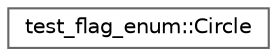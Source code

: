 digraph "类继承关系图"
{
 // LATEX_PDF_SIZE
  bgcolor="transparent";
  edge [fontname=Helvetica,fontsize=10,labelfontname=Helvetica,labelfontsize=10];
  node [fontname=Helvetica,fontsize=10,shape=box,height=0.2,width=0.4];
  rankdir="LR";
  Node0 [id="Node000000",label="test_flag_enum::Circle",height=0.2,width=0.4,color="grey40", fillcolor="white", style="filled",URL="$structtest__flag__enum_1_1_circle.html",tooltip=" "];
}
